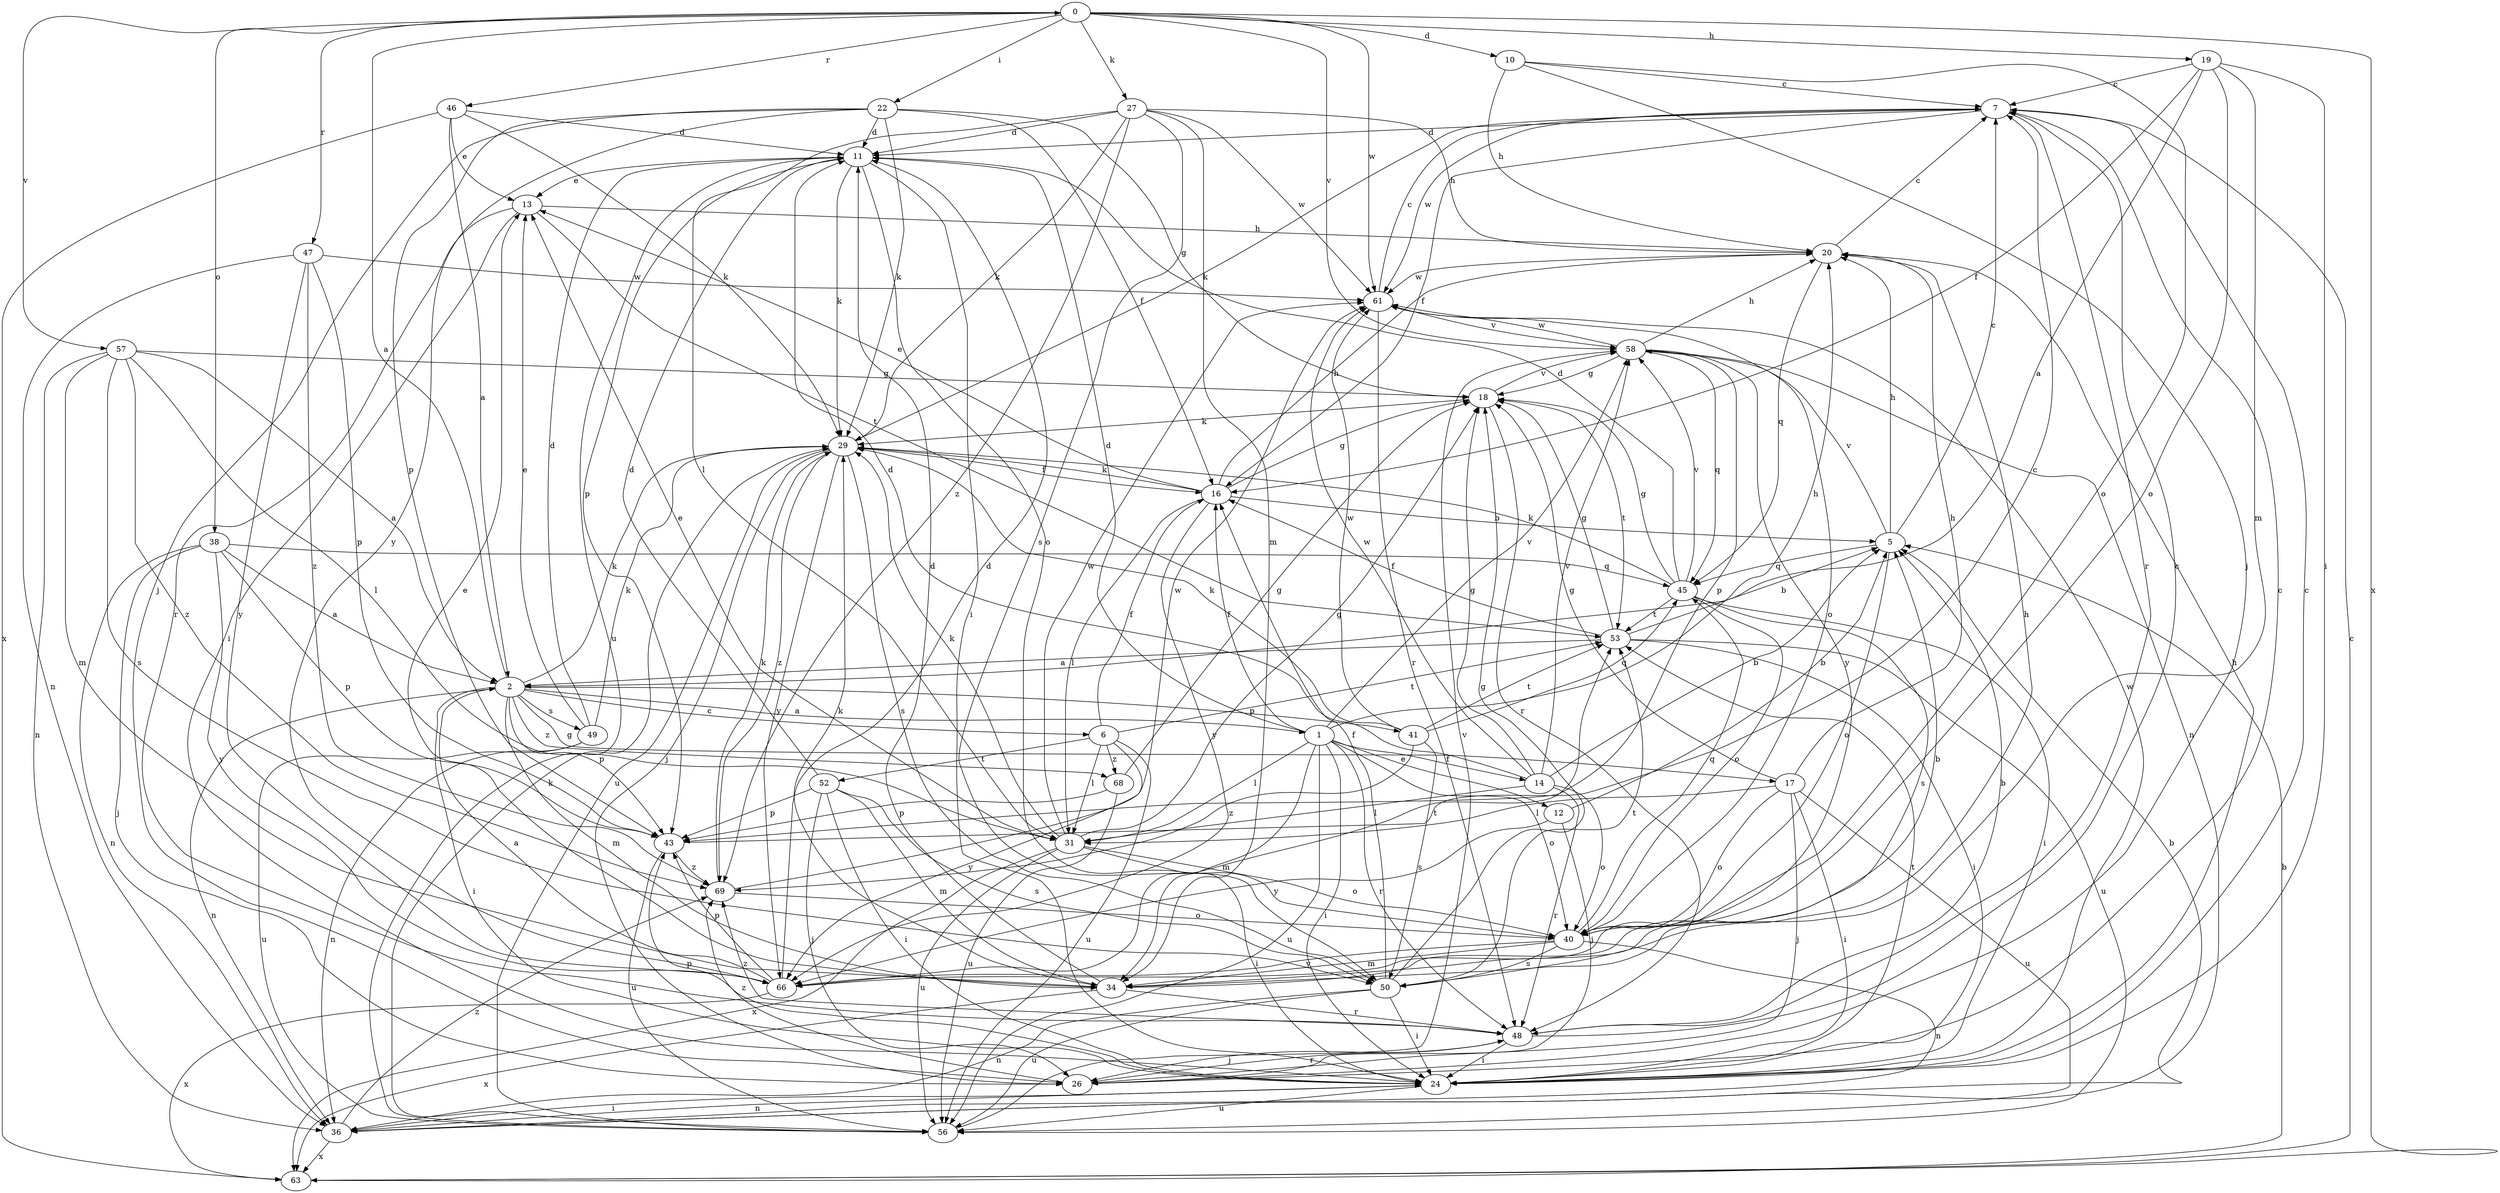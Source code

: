 strict digraph  {
0;
1;
2;
5;
6;
7;
10;
11;
12;
13;
14;
16;
17;
18;
19;
20;
22;
24;
26;
27;
29;
31;
34;
36;
38;
40;
41;
43;
45;
46;
47;
48;
49;
50;
52;
53;
56;
57;
58;
61;
63;
66;
68;
69;
0 -> 10  [label=d];
0 -> 19  [label=h];
0 -> 22  [label=i];
0 -> 27  [label=k];
0 -> 38  [label=o];
0 -> 46  [label=r];
0 -> 47  [label=r];
0 -> 57  [label=v];
0 -> 58  [label=v];
0 -> 61  [label=w];
0 -> 63  [label=x];
1 -> 11  [label=d];
1 -> 12  [label=e];
1 -> 14  [label=f];
1 -> 16  [label=f];
1 -> 20  [label=h];
1 -> 24  [label=i];
1 -> 31  [label=l];
1 -> 34  [label=m];
1 -> 40  [label=o];
1 -> 48  [label=r];
1 -> 56  [label=u];
1 -> 58  [label=v];
2 -> 0  [label=a];
2 -> 1  [label=a];
2 -> 6  [label=c];
2 -> 17  [label=g];
2 -> 24  [label=i];
2 -> 29  [label=k];
2 -> 34  [label=m];
2 -> 36  [label=n];
2 -> 41  [label=p];
2 -> 43  [label=p];
2 -> 49  [label=s];
2 -> 68  [label=z];
5 -> 7  [label=c];
5 -> 20  [label=h];
5 -> 40  [label=o];
5 -> 45  [label=q];
5 -> 58  [label=v];
6 -> 16  [label=f];
6 -> 31  [label=l];
6 -> 52  [label=t];
6 -> 53  [label=t];
6 -> 56  [label=u];
6 -> 66  [label=y];
6 -> 68  [label=z];
7 -> 11  [label=d];
7 -> 16  [label=f];
7 -> 29  [label=k];
7 -> 48  [label=r];
7 -> 61  [label=w];
10 -> 7  [label=c];
10 -> 20  [label=h];
10 -> 26  [label=j];
10 -> 40  [label=o];
11 -> 13  [label=e];
11 -> 24  [label=i];
11 -> 29  [label=k];
11 -> 40  [label=o];
11 -> 43  [label=p];
11 -> 56  [label=u];
12 -> 5  [label=b];
12 -> 26  [label=j];
12 -> 66  [label=y];
13 -> 20  [label=h];
13 -> 24  [label=i];
13 -> 48  [label=r];
13 -> 53  [label=t];
14 -> 5  [label=b];
14 -> 11  [label=d];
14 -> 18  [label=g];
14 -> 31  [label=l];
14 -> 40  [label=o];
14 -> 48  [label=r];
14 -> 58  [label=v];
14 -> 61  [label=w];
16 -> 5  [label=b];
16 -> 13  [label=e];
16 -> 18  [label=g];
16 -> 20  [label=h];
16 -> 29  [label=k];
16 -> 31  [label=l];
16 -> 66  [label=y];
17 -> 18  [label=g];
17 -> 20  [label=h];
17 -> 24  [label=i];
17 -> 26  [label=j];
17 -> 31  [label=l];
17 -> 40  [label=o];
17 -> 56  [label=u];
18 -> 29  [label=k];
18 -> 48  [label=r];
18 -> 53  [label=t];
18 -> 58  [label=v];
19 -> 2  [label=a];
19 -> 7  [label=c];
19 -> 16  [label=f];
19 -> 24  [label=i];
19 -> 34  [label=m];
19 -> 40  [label=o];
20 -> 7  [label=c];
20 -> 45  [label=q];
20 -> 61  [label=w];
22 -> 11  [label=d];
22 -> 16  [label=f];
22 -> 18  [label=g];
22 -> 26  [label=j];
22 -> 29  [label=k];
22 -> 43  [label=p];
22 -> 66  [label=y];
24 -> 7  [label=c];
24 -> 20  [label=h];
24 -> 36  [label=n];
24 -> 43  [label=p];
24 -> 53  [label=t];
24 -> 56  [label=u];
24 -> 61  [label=w];
26 -> 7  [label=c];
26 -> 48  [label=r];
26 -> 69  [label=z];
27 -> 11  [label=d];
27 -> 20  [label=h];
27 -> 29  [label=k];
27 -> 31  [label=l];
27 -> 34  [label=m];
27 -> 50  [label=s];
27 -> 61  [label=w];
27 -> 69  [label=z];
29 -> 16  [label=f];
29 -> 26  [label=j];
29 -> 50  [label=s];
29 -> 56  [label=u];
29 -> 66  [label=y];
29 -> 69  [label=z];
31 -> 13  [label=e];
31 -> 18  [label=g];
31 -> 24  [label=i];
31 -> 29  [label=k];
31 -> 40  [label=o];
31 -> 56  [label=u];
31 -> 61  [label=w];
31 -> 63  [label=x];
34 -> 5  [label=b];
34 -> 11  [label=d];
34 -> 13  [label=e];
34 -> 20  [label=h];
34 -> 29  [label=k];
34 -> 48  [label=r];
34 -> 63  [label=x];
36 -> 5  [label=b];
36 -> 24  [label=i];
36 -> 63  [label=x];
36 -> 69  [label=z];
38 -> 2  [label=a];
38 -> 26  [label=j];
38 -> 36  [label=n];
38 -> 43  [label=p];
38 -> 45  [label=q];
38 -> 66  [label=y];
40 -> 34  [label=m];
40 -> 36  [label=n];
40 -> 45  [label=q];
40 -> 50  [label=s];
40 -> 66  [label=y];
41 -> 29  [label=k];
41 -> 45  [label=q];
41 -> 50  [label=s];
41 -> 53  [label=t];
41 -> 61  [label=w];
41 -> 69  [label=z];
43 -> 7  [label=c];
43 -> 56  [label=u];
43 -> 69  [label=z];
45 -> 11  [label=d];
45 -> 18  [label=g];
45 -> 24  [label=i];
45 -> 29  [label=k];
45 -> 40  [label=o];
45 -> 50  [label=s];
45 -> 53  [label=t];
45 -> 58  [label=v];
46 -> 2  [label=a];
46 -> 11  [label=d];
46 -> 13  [label=e];
46 -> 29  [label=k];
46 -> 63  [label=x];
47 -> 36  [label=n];
47 -> 43  [label=p];
47 -> 61  [label=w];
47 -> 66  [label=y];
47 -> 69  [label=z];
48 -> 5  [label=b];
48 -> 7  [label=c];
48 -> 24  [label=i];
48 -> 26  [label=j];
48 -> 69  [label=z];
49 -> 11  [label=d];
49 -> 13  [label=e];
49 -> 29  [label=k];
49 -> 36  [label=n];
49 -> 56  [label=u];
50 -> 16  [label=f];
50 -> 18  [label=g];
50 -> 24  [label=i];
50 -> 36  [label=n];
50 -> 53  [label=t];
50 -> 56  [label=u];
52 -> 11  [label=d];
52 -> 24  [label=i];
52 -> 26  [label=j];
52 -> 34  [label=m];
52 -> 43  [label=p];
52 -> 50  [label=s];
53 -> 2  [label=a];
53 -> 5  [label=b];
53 -> 16  [label=f];
53 -> 18  [label=g];
53 -> 24  [label=i];
53 -> 56  [label=u];
56 -> 29  [label=k];
56 -> 58  [label=v];
57 -> 2  [label=a];
57 -> 18  [label=g];
57 -> 31  [label=l];
57 -> 34  [label=m];
57 -> 36  [label=n];
57 -> 50  [label=s];
57 -> 69  [label=z];
58 -> 18  [label=g];
58 -> 20  [label=h];
58 -> 36  [label=n];
58 -> 43  [label=p];
58 -> 45  [label=q];
58 -> 61  [label=w];
58 -> 66  [label=y];
61 -> 7  [label=c];
61 -> 40  [label=o];
61 -> 48  [label=r];
61 -> 58  [label=v];
63 -> 5  [label=b];
63 -> 7  [label=c];
66 -> 2  [label=a];
66 -> 11  [label=d];
66 -> 43  [label=p];
66 -> 53  [label=t];
66 -> 63  [label=x];
68 -> 18  [label=g];
68 -> 43  [label=p];
68 -> 56  [label=u];
69 -> 29  [label=k];
69 -> 40  [label=o];
69 -> 61  [label=w];
}
